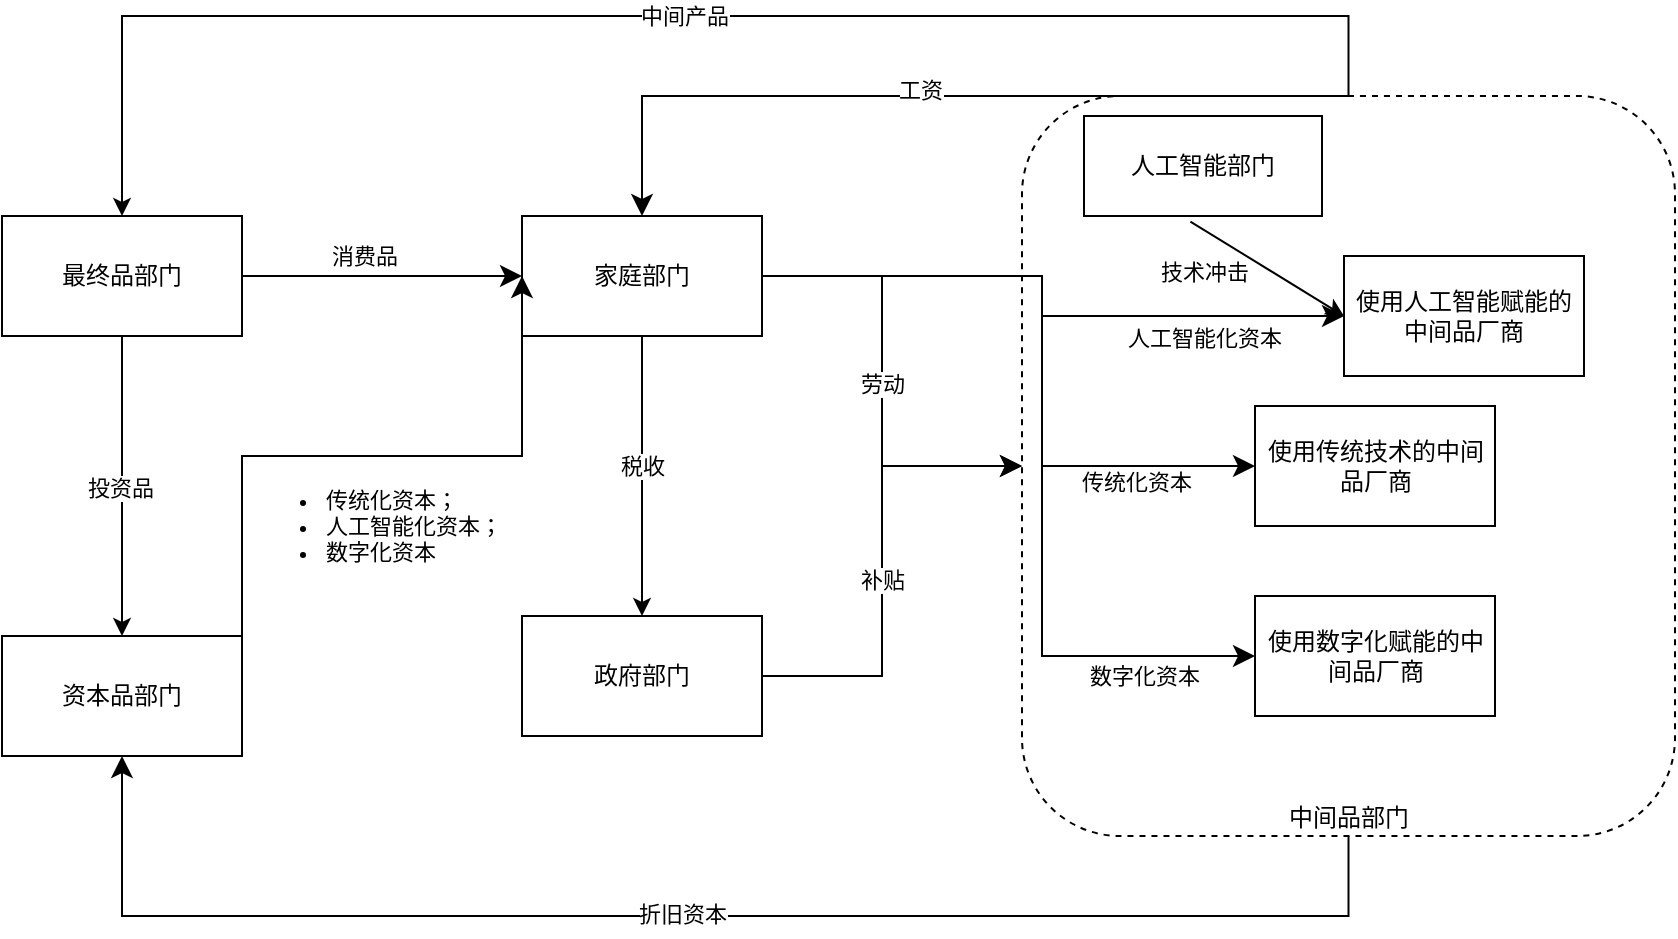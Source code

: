 <mxfile version="24.7.8">
  <diagram name="第 1 页" id="EwOZOFTYF4MEnb2ysiwp">
    <mxGraphModel dx="978" dy="575" grid="1" gridSize="10" guides="1" tooltips="1" connect="1" arrows="1" fold="1" page="1" pageScale="1" pageWidth="827" pageHeight="1169" math="0" shadow="0">
      <root>
        <mxCell id="0" />
        <mxCell id="1" parent="0" />
        <mxCell id="UZIE4KyFXo0_8vwqkWRl-12" value="" style="edgeStyle=orthogonalEdgeStyle;rounded=0;orthogonalLoop=1;jettySize=auto;html=1;" edge="1" parent="1" source="UZIE4KyFXo0_8vwqkWRl-1" target="UZIE4KyFXo0_8vwqkWRl-2">
          <mxGeometry relative="1" as="geometry" />
        </mxCell>
        <mxCell id="UZIE4KyFXo0_8vwqkWRl-13" value="税收" style="edgeLabel;html=1;align=center;verticalAlign=middle;resizable=0;points=[];" vertex="1" connectable="0" parent="UZIE4KyFXo0_8vwqkWRl-12">
          <mxGeometry x="-0.248" y="1" relative="1" as="geometry">
            <mxPoint x="-1" y="12" as="offset" />
          </mxGeometry>
        </mxCell>
        <mxCell id="UZIE4KyFXo0_8vwqkWRl-1" value="家庭部门" style="whiteSpace=wrap;html=1;" vertex="1" parent="1">
          <mxGeometry x="280" y="160" width="120" height="60" as="geometry" />
        </mxCell>
        <mxCell id="UZIE4KyFXo0_8vwqkWRl-2" value="政府部门" style="whiteSpace=wrap;html=1;" vertex="1" parent="1">
          <mxGeometry x="280" y="360" width="120" height="60" as="geometry" />
        </mxCell>
        <mxCell id="UZIE4KyFXo0_8vwqkWRl-6" value="资本品部门" style="whiteSpace=wrap;html=1;" vertex="1" parent="1">
          <mxGeometry x="20" y="370" width="120" height="60" as="geometry" />
        </mxCell>
        <mxCell id="UZIE4KyFXo0_8vwqkWRl-8" value="最终品部门" style="whiteSpace=wrap;html=1;" vertex="1" parent="1">
          <mxGeometry x="20" y="160" width="120" height="60" as="geometry" />
        </mxCell>
        <mxCell id="UZIE4KyFXo0_8vwqkWRl-17" value="" style="edgeStyle=elbowEdgeStyle;elbow=horizontal;endArrow=classic;html=1;curved=0;rounded=0;endSize=8;startSize=8;exitX=1;exitY=0.5;exitDx=0;exitDy=0;entryX=0;entryY=0.5;entryDx=0;entryDy=0;" edge="1" parent="1" source="UZIE4KyFXo0_8vwqkWRl-2" target="UZIE4KyFXo0_8vwqkWRl-11">
          <mxGeometry width="50" height="50" relative="1" as="geometry">
            <mxPoint x="379" y="380" as="sourcePoint" />
            <mxPoint x="429" y="330" as="targetPoint" />
            <Array as="points">
              <mxPoint x="460" y="340" />
            </Array>
          </mxGeometry>
        </mxCell>
        <mxCell id="UZIE4KyFXo0_8vwqkWRl-18" value="补贴" style="edgeLabel;html=1;align=center;verticalAlign=middle;resizable=0;points=[];" vertex="1" connectable="0" parent="UZIE4KyFXo0_8vwqkWRl-17">
          <mxGeometry x="0.314" y="1" relative="1" as="geometry">
            <mxPoint x="1" y="46" as="offset" />
          </mxGeometry>
        </mxCell>
        <mxCell id="UZIE4KyFXo0_8vwqkWRl-20" value="" style="edgeStyle=elbowEdgeStyle;elbow=horizontal;endArrow=classic;html=1;curved=0;rounded=0;endSize=8;startSize=8;exitX=1;exitY=0.5;exitDx=0;exitDy=0;entryX=0;entryY=0.5;entryDx=0;entryDy=0;" edge="1" parent="1" source="UZIE4KyFXo0_8vwqkWRl-1" target="UZIE4KyFXo0_8vwqkWRl-11">
          <mxGeometry width="50" height="50" relative="1" as="geometry">
            <mxPoint x="379" y="380" as="sourcePoint" />
            <mxPoint x="429" y="330" as="targetPoint" />
            <Array as="points">
              <mxPoint x="460" y="260" />
            </Array>
          </mxGeometry>
        </mxCell>
        <mxCell id="UZIE4KyFXo0_8vwqkWRl-21" value="劳动" style="edgeLabel;html=1;align=center;verticalAlign=middle;resizable=0;points=[];" vertex="1" connectable="0" parent="UZIE4KyFXo0_8vwqkWRl-20">
          <mxGeometry x="0.176" y="1" relative="1" as="geometry">
            <mxPoint x="-1" y="-19" as="offset" />
          </mxGeometry>
        </mxCell>
        <mxCell id="UZIE4KyFXo0_8vwqkWRl-22" value="" style="edgeStyle=orthogonalEdgeStyle;rounded=0;orthogonalLoop=1;jettySize=auto;html=1;entryX=0.5;entryY=0;entryDx=0;entryDy=0;" edge="1" parent="1" source="UZIE4KyFXo0_8vwqkWRl-11" target="UZIE4KyFXo0_8vwqkWRl-8">
          <mxGeometry relative="1" as="geometry">
            <Array as="points">
              <mxPoint x="693" y="60" />
              <mxPoint x="80" y="60" />
            </Array>
          </mxGeometry>
        </mxCell>
        <mxCell id="UZIE4KyFXo0_8vwqkWRl-23" value="中间产品" style="edgeLabel;html=1;align=center;verticalAlign=middle;resizable=0;points=[];" vertex="1" connectable="0" parent="UZIE4KyFXo0_8vwqkWRl-22">
          <mxGeometry x="0.051" y="1" relative="1" as="geometry">
            <mxPoint x="23" y="-1" as="offset" />
          </mxGeometry>
        </mxCell>
        <mxCell id="UZIE4KyFXo0_8vwqkWRl-27" value="" style="edgeStyle=elbowEdgeStyle;elbow=horizontal;endArrow=classic;html=1;curved=0;rounded=0;endSize=8;startSize=8;exitX=1;exitY=0.5;exitDx=0;exitDy=0;entryX=0;entryY=0.5;entryDx=0;entryDy=0;" edge="1" parent="1" source="UZIE4KyFXo0_8vwqkWRl-8" target="UZIE4KyFXo0_8vwqkWRl-1">
          <mxGeometry width="50" height="50" relative="1" as="geometry">
            <mxPoint x="390" y="370" as="sourcePoint" />
            <mxPoint x="440" y="320" as="targetPoint" />
            <Array as="points">
              <mxPoint x="210" y="210" />
            </Array>
          </mxGeometry>
        </mxCell>
        <mxCell id="UZIE4KyFXo0_8vwqkWRl-28" value="消费品" style="edgeLabel;html=1;align=center;verticalAlign=middle;resizable=0;points=[];" vertex="1" connectable="0" parent="UZIE4KyFXo0_8vwqkWRl-27">
          <mxGeometry x="0.078" y="2" relative="1" as="geometry">
            <mxPoint x="-15" y="-8" as="offset" />
          </mxGeometry>
        </mxCell>
        <mxCell id="UZIE4KyFXo0_8vwqkWRl-31" value="" style="group" vertex="1" connectable="0" parent="1">
          <mxGeometry x="530" y="100" width="326.5" height="370" as="geometry" />
        </mxCell>
        <mxCell id="UZIE4KyFXo0_8vwqkWRl-11" value="中间品部门" style="rounded=1;whiteSpace=wrap;html=1;dashed=1;fillColor=none;verticalAlign=bottom;" vertex="1" parent="UZIE4KyFXo0_8vwqkWRl-31">
          <mxGeometry width="326.5" height="370" as="geometry" />
        </mxCell>
        <mxCell id="UZIE4KyFXo0_8vwqkWRl-3" value="使用传统技术的中间品厂商" style="whiteSpace=wrap;html=1;" vertex="1" parent="UZIE4KyFXo0_8vwqkWRl-31">
          <mxGeometry x="116.5" y="155" width="120" height="60" as="geometry" />
        </mxCell>
        <mxCell id="UZIE4KyFXo0_8vwqkWRl-4" value="使用数字化赋能的中间品厂商" style="rounded=0;whiteSpace=wrap;html=1;" vertex="1" parent="UZIE4KyFXo0_8vwqkWRl-31">
          <mxGeometry x="116.5" y="250" width="120" height="60" as="geometry" />
        </mxCell>
        <mxCell id="UZIE4KyFXo0_8vwqkWRl-5" value="使用人工智能赋能的中间品厂商" style="whiteSpace=wrap;html=1;" vertex="1" parent="UZIE4KyFXo0_8vwqkWRl-31">
          <mxGeometry x="161" y="80" width="120" height="60" as="geometry" />
        </mxCell>
        <mxCell id="UZIE4KyFXo0_8vwqkWRl-7" value="人工智能部门" style="whiteSpace=wrap;html=1;" vertex="1" parent="UZIE4KyFXo0_8vwqkWRl-31">
          <mxGeometry x="31" y="10" width="119" height="50" as="geometry" />
        </mxCell>
        <mxCell id="UZIE4KyFXo0_8vwqkWRl-25" value="" style="endArrow=classic;html=1;rounded=0;entryX=0;entryY=0.5;entryDx=0;entryDy=0;exitX=0.447;exitY=1.056;exitDx=0;exitDy=0;exitPerimeter=0;" edge="1" parent="UZIE4KyFXo0_8vwqkWRl-31" source="UZIE4KyFXo0_8vwqkWRl-7" target="UZIE4KyFXo0_8vwqkWRl-5">
          <mxGeometry width="50" height="50" relative="1" as="geometry">
            <mxPoint x="100" y="260" as="sourcePoint" />
            <mxPoint x="150" y="210" as="targetPoint" />
          </mxGeometry>
        </mxCell>
        <mxCell id="UZIE4KyFXo0_8vwqkWRl-26" value="技术冲击" style="edgeLabel;html=1;align=center;verticalAlign=middle;resizable=0;points=[];" vertex="1" connectable="0" parent="UZIE4KyFXo0_8vwqkWRl-25">
          <mxGeometry x="-0.19" y="1" relative="1" as="geometry">
            <mxPoint x="-25" y="7" as="offset" />
          </mxGeometry>
        </mxCell>
        <mxCell id="UZIE4KyFXo0_8vwqkWRl-40" value="" style="edgeStyle=elbowEdgeStyle;elbow=horizontal;endArrow=classic;html=1;curved=0;rounded=0;endSize=8;startSize=8;" edge="1" parent="UZIE4KyFXo0_8vwqkWRl-31">
          <mxGeometry width="50" height="50" relative="1" as="geometry">
            <mxPoint x="-130" y="90" as="sourcePoint" />
            <mxPoint x="161" y="110" as="targetPoint" />
            <Array as="points">
              <mxPoint x="10" y="110" />
            </Array>
          </mxGeometry>
        </mxCell>
        <mxCell id="UZIE4KyFXo0_8vwqkWRl-41" value="人工智能化资本" style="edgeLabel;html=1;align=center;verticalAlign=middle;resizable=0;points=[];" vertex="1" connectable="0" parent="UZIE4KyFXo0_8vwqkWRl-40">
          <mxGeometry x="-0.078" y="1" relative="1" as="geometry">
            <mxPoint x="80" y="27" as="offset" />
          </mxGeometry>
        </mxCell>
        <mxCell id="UZIE4KyFXo0_8vwqkWRl-32" value="" style="edgeStyle=elbowEdgeStyle;elbow=horizontal;endArrow=classic;html=1;curved=0;rounded=0;endSize=8;startSize=8;exitX=0.5;exitY=1;exitDx=0;exitDy=0;entryX=0.5;entryY=1;entryDx=0;entryDy=0;" edge="1" parent="1" source="UZIE4KyFXo0_8vwqkWRl-11" target="UZIE4KyFXo0_8vwqkWRl-6">
          <mxGeometry width="50" height="50" relative="1" as="geometry">
            <mxPoint x="380" y="270" as="sourcePoint" />
            <mxPoint x="430" y="220" as="targetPoint" />
            <Array as="points">
              <mxPoint x="390" y="510" />
            </Array>
          </mxGeometry>
        </mxCell>
        <mxCell id="UZIE4KyFXo0_8vwqkWRl-33" value="折旧资本" style="edgeLabel;html=1;align=center;verticalAlign=middle;resizable=0;points=[];" vertex="1" connectable="0" parent="UZIE4KyFXo0_8vwqkWRl-32">
          <mxGeometry x="0.02" y="-1" relative="1" as="geometry">
            <mxPoint as="offset" />
          </mxGeometry>
        </mxCell>
        <mxCell id="UZIE4KyFXo0_8vwqkWRl-34" value="" style="endArrow=classic;html=1;rounded=0;exitX=0.5;exitY=1;exitDx=0;exitDy=0;entryX=0.5;entryY=0;entryDx=0;entryDy=0;" edge="1" parent="1" source="UZIE4KyFXo0_8vwqkWRl-8" target="UZIE4KyFXo0_8vwqkWRl-6">
          <mxGeometry width="50" height="50" relative="1" as="geometry">
            <mxPoint x="380" y="270" as="sourcePoint" />
            <mxPoint x="430" y="220" as="targetPoint" />
          </mxGeometry>
        </mxCell>
        <mxCell id="UZIE4KyFXo0_8vwqkWRl-35" value="投资品" style="edgeLabel;html=1;align=center;verticalAlign=middle;resizable=0;points=[];" vertex="1" connectable="0" parent="UZIE4KyFXo0_8vwqkWRl-34">
          <mxGeometry x="0.016" y="-1" relative="1" as="geometry">
            <mxPoint as="offset" />
          </mxGeometry>
        </mxCell>
        <mxCell id="UZIE4KyFXo0_8vwqkWRl-36" value="" style="edgeStyle=elbowEdgeStyle;elbow=horizontal;endArrow=classic;html=1;curved=0;rounded=0;endSize=8;startSize=8;exitX=0.5;exitY=0;exitDx=0;exitDy=0;entryX=0.5;entryY=0;entryDx=0;entryDy=0;" edge="1" parent="1" source="UZIE4KyFXo0_8vwqkWRl-11" target="UZIE4KyFXo0_8vwqkWRl-1">
          <mxGeometry width="50" height="50" relative="1" as="geometry">
            <mxPoint x="380" y="270" as="sourcePoint" />
            <mxPoint x="430" y="220" as="targetPoint" />
            <Array as="points">
              <mxPoint x="340" y="120" />
            </Array>
          </mxGeometry>
        </mxCell>
        <mxCell id="UZIE4KyFXo0_8vwqkWRl-37" value="工资" style="edgeLabel;html=1;align=center;verticalAlign=middle;resizable=0;points=[];" vertex="1" connectable="0" parent="UZIE4KyFXo0_8vwqkWRl-36">
          <mxGeometry x="0.041" y="-3" relative="1" as="geometry">
            <mxPoint as="offset" />
          </mxGeometry>
        </mxCell>
        <mxCell id="UZIE4KyFXo0_8vwqkWRl-38" value="" style="edgeStyle=elbowEdgeStyle;elbow=vertical;endArrow=classic;html=1;curved=0;rounded=0;endSize=8;startSize=8;exitX=1;exitY=0.5;exitDx=0;exitDy=0;entryX=0;entryY=0.5;entryDx=0;entryDy=0;" edge="1" parent="1" source="UZIE4KyFXo0_8vwqkWRl-6" target="UZIE4KyFXo0_8vwqkWRl-1">
          <mxGeometry width="50" height="50" relative="1" as="geometry">
            <mxPoint x="380" y="270" as="sourcePoint" />
            <mxPoint x="430" y="220" as="targetPoint" />
            <Array as="points">
              <mxPoint x="210" y="280" />
            </Array>
          </mxGeometry>
        </mxCell>
        <mxCell id="UZIE4KyFXo0_8vwqkWRl-39" value="&lt;ul&gt;&lt;li&gt;传统化资本；&lt;/li&gt;&lt;li&gt;人工智能化资本；&lt;/li&gt;&lt;li&gt;数字化资本&lt;/li&gt;&lt;/ul&gt;" style="edgeLabel;html=1;align=left;verticalAlign=middle;resizable=0;points=[];" vertex="1" connectable="0" parent="UZIE4KyFXo0_8vwqkWRl-38">
          <mxGeometry x="0.001" y="3" relative="1" as="geometry">
            <mxPoint x="-55" y="38" as="offset" />
          </mxGeometry>
        </mxCell>
        <mxCell id="UZIE4KyFXo0_8vwqkWRl-42" value="" style="edgeStyle=elbowEdgeStyle;elbow=horizontal;endArrow=classic;html=1;curved=0;rounded=0;endSize=8;startSize=8;exitX=1;exitY=0.5;exitDx=0;exitDy=0;entryX=0;entryY=0.5;entryDx=0;entryDy=0;" edge="1" parent="1" source="UZIE4KyFXo0_8vwqkWRl-1" target="UZIE4KyFXo0_8vwqkWRl-3">
          <mxGeometry width="50" height="50" relative="1" as="geometry">
            <mxPoint x="380" y="270" as="sourcePoint" />
            <mxPoint x="430" y="220" as="targetPoint" />
            <Array as="points">
              <mxPoint x="540" y="230" />
            </Array>
          </mxGeometry>
        </mxCell>
        <mxCell id="UZIE4KyFXo0_8vwqkWRl-43" value="传统化资本&lt;div&gt;&lt;br&gt;&lt;/div&gt;" style="edgeLabel;html=1;align=center;verticalAlign=middle;resizable=0;points=[];" vertex="1" connectable="0" parent="UZIE4KyFXo0_8vwqkWRl-42">
          <mxGeometry x="0.653" y="-3" relative="1" as="geometry">
            <mxPoint y="12" as="offset" />
          </mxGeometry>
        </mxCell>
        <mxCell id="UZIE4KyFXo0_8vwqkWRl-44" value="" style="edgeStyle=elbowEdgeStyle;elbow=horizontal;endArrow=classic;html=1;curved=0;rounded=0;endSize=8;startSize=8;exitX=1;exitY=0.5;exitDx=0;exitDy=0;entryX=0;entryY=0.5;entryDx=0;entryDy=0;" edge="1" parent="1" source="UZIE4KyFXo0_8vwqkWRl-1" target="UZIE4KyFXo0_8vwqkWRl-4">
          <mxGeometry width="50" height="50" relative="1" as="geometry">
            <mxPoint x="380" y="270" as="sourcePoint" />
            <mxPoint x="430" y="220" as="targetPoint" />
            <Array as="points">
              <mxPoint x="540" y="280" />
            </Array>
          </mxGeometry>
        </mxCell>
        <mxCell id="UZIE4KyFXo0_8vwqkWRl-45" value="数字化资本" style="edgeLabel;html=1;align=center;verticalAlign=middle;resizable=0;points=[];" vertex="1" connectable="0" parent="UZIE4KyFXo0_8vwqkWRl-44">
          <mxGeometry x="0.715" y="-1" relative="1" as="geometry">
            <mxPoint x="6" y="9" as="offset" />
          </mxGeometry>
        </mxCell>
      </root>
    </mxGraphModel>
  </diagram>
</mxfile>
